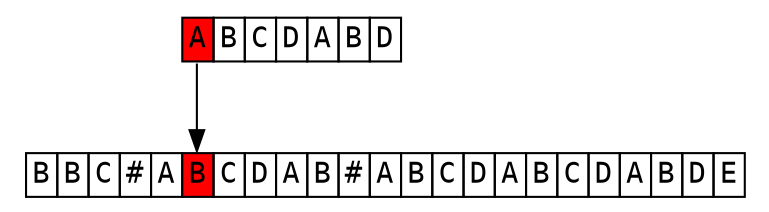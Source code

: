 digraph g {
    node [fontname="Monaco, Consolas",shape =plaintext,height=.1];
    node_t [label = <
    <TABLE BORDER="0" CELLBORDER="1" CELLSPACING="0">
    <TR>
    <TD PORT="f0">B</TD>
    <TD PORT="f1">B</TD>
    <TD PORT="f2">C</TD>
    <TD PORT="f3">#</TD>
    <TD PORT="f4">A</TD>
    <TD PORT="f5" bgcolor="red">B</TD>
    <TD PORT="f6">C</TD>
    <TD PORT="f7">D</TD>
    <TD PORT="f8">A</TD>
    <TD PORT="f9">B</TD>
    <TD PORT="f10">#</TD>
    <TD PORT="f11">A</TD>
    <TD PORT="f12">B</TD>
    <TD PORT="f13">C</TD>
    <TD PORT="f14">D</TD>
    <TD PORT="f15">A</TD>
    <TD PORT="f16">B</TD>
    <TD PORT="f17">C</TD>
    <TD PORT="f18">D</TD>
    <TD PORT="f19">A</TD>
    <TD PORT="f20">B</TD>
    <TD PORT="f21">D</TD>
    <TD PORT="f22">E</TD>
    </TR>
    </TABLE>>];

    node_s [label = <
    <TABLE BORDER="0" CELLBORDER="1" CELLSPACING="0">
    <TR>
    <TD PORT="f0" bgcolor="red">A</TD>
    <TD PORT="f1">B</TD>
    <TD PORT="f2">C</TD>
    <TD PORT="f3">D</TD>
    <TD PORT="f4">A</TD>
    <TD PORT="f5">B</TD>
    <TD PORT="f6">D</TD>
    </TR>
    </TABLE>>];


    "node_s":f0 -> "node_t":f5
}
